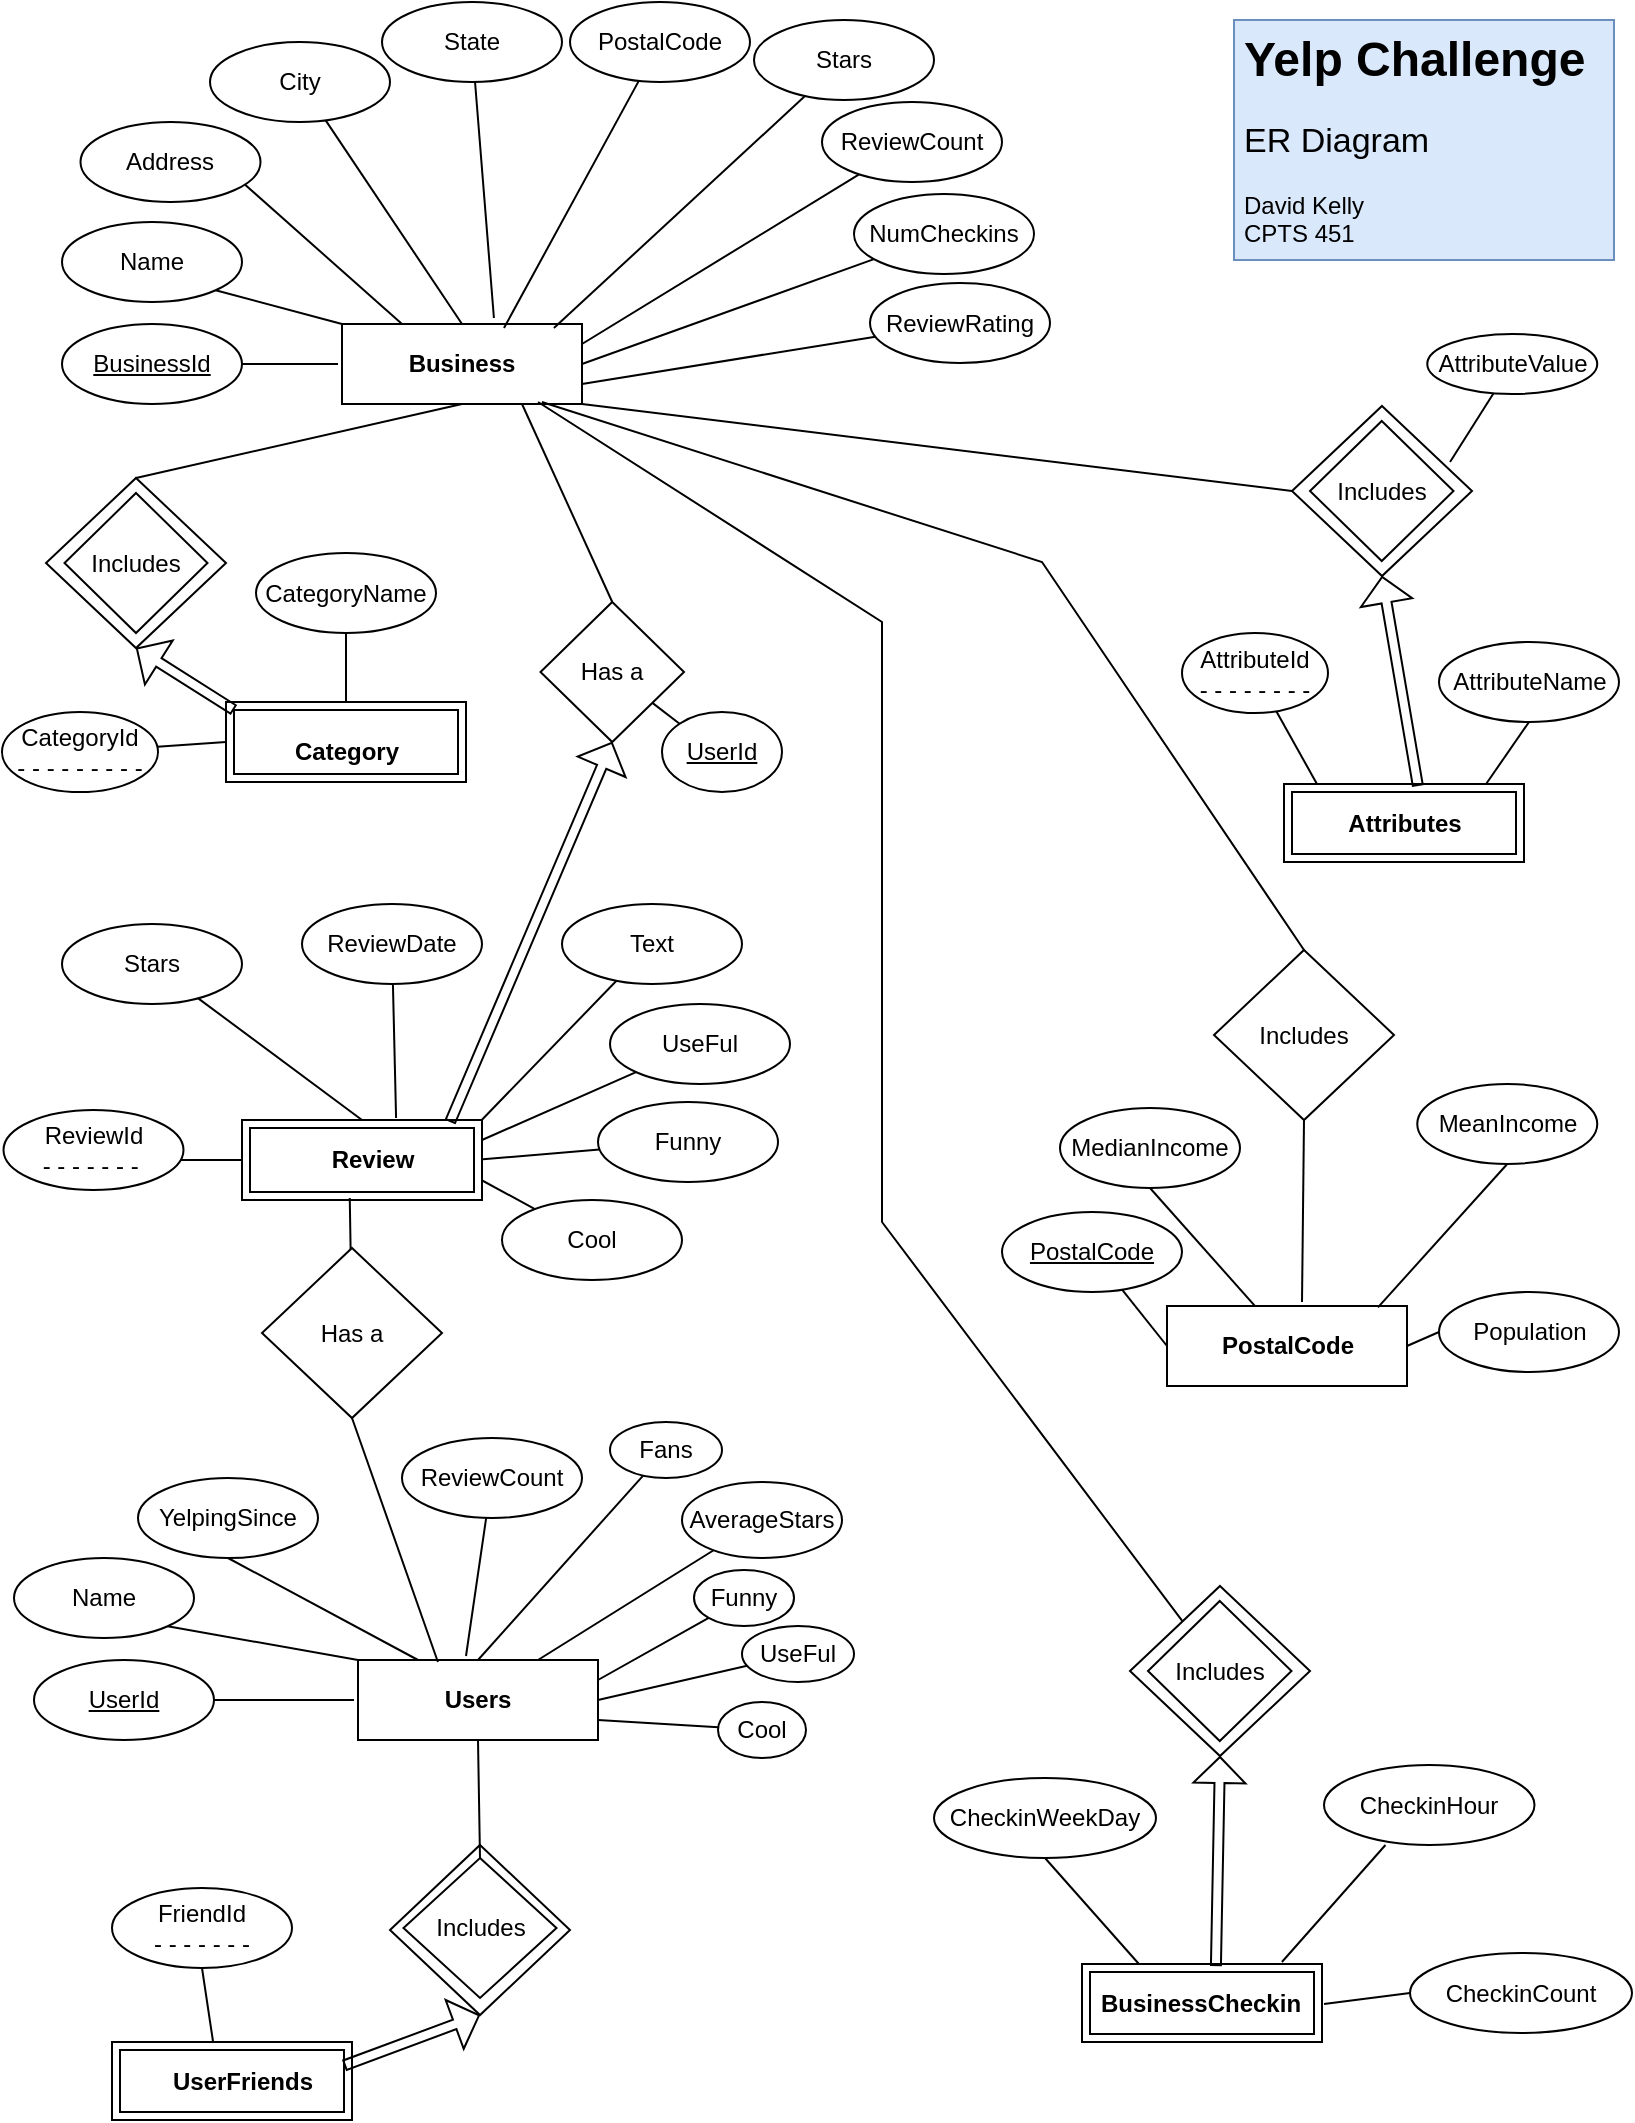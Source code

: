 <mxfile version="21.0.8" type="device"><diagram name="Page-1" id="TflIhV6QT72fkJshPCUk"><mxGraphModel dx="1999" dy="1097" grid="1" gridSize="10" guides="1" tooltips="1" connect="1" arrows="1" fold="1" page="1" pageScale="1" pageWidth="850" pageHeight="1100" math="0" shadow="0"><root><mxCell id="0"/><mxCell id="1" parent="0"/><mxCell id="lvcq60P8RQVUmW6dUw-6-2" style="rounded=0;orthogonalLoop=1;jettySize=auto;html=1;exitX=1;exitY=1;exitDx=0;exitDy=0;entryX=0;entryY=0;entryDx=0;entryDy=0;strokeColor=default;endArrow=none;endFill=0;" parent="1" source="lvcq60P8RQVUmW6dUw-6-3" target="lvcq60P8RQVUmW6dUw-6-4" edge="1"><mxGeometry relative="1" as="geometry"/></mxCell><mxCell id="lvcq60P8RQVUmW6dUw-6-3" value="Name" style="ellipse;whiteSpace=wrap;html=1;" parent="1" vertex="1"><mxGeometry x="50" y="120" width="90" height="40" as="geometry"/></mxCell><mxCell id="lvcq60P8RQVUmW6dUw-6-4" value="&lt;b&gt;Business&lt;/b&gt;" style="rounded=0;whiteSpace=wrap;html=1;" parent="1" vertex="1"><mxGeometry x="190" y="171" width="120" height="40" as="geometry"/></mxCell><mxCell id="lvcq60P8RQVUmW6dUw-6-7" style="rounded=0;orthogonalLoop=1;jettySize=auto;html=1;entryX=0.25;entryY=0;entryDx=0;entryDy=0;strokeColor=default;endArrow=none;endFill=0;" parent="1" target="lvcq60P8RQVUmW6dUw-6-4" edge="1"><mxGeometry relative="1" as="geometry"><mxPoint x="140" y="100" as="sourcePoint"/></mxGeometry></mxCell><mxCell id="lvcq60P8RQVUmW6dUw-6-8" value="Address" style="ellipse;whiteSpace=wrap;html=1;" parent="1" vertex="1"><mxGeometry x="59.25" y="70" width="90" height="40" as="geometry"/></mxCell><mxCell id="lvcq60P8RQVUmW6dUw-6-9" style="rounded=0;orthogonalLoop=1;jettySize=auto;html=1;entryX=0.5;entryY=0;entryDx=0;entryDy=0;strokeColor=default;endArrow=none;endFill=0;" parent="1" source="lvcq60P8RQVUmW6dUw-6-10" target="lvcq60P8RQVUmW6dUw-6-4" edge="1"><mxGeometry relative="1" as="geometry"/></mxCell><mxCell id="lvcq60P8RQVUmW6dUw-6-10" value="City" style="ellipse;whiteSpace=wrap;html=1;" parent="1" vertex="1"><mxGeometry x="124" y="30" width="90" height="40" as="geometry"/></mxCell><mxCell id="lvcq60P8RQVUmW6dUw-6-12" value="" style="edgeStyle=none;rounded=0;orthogonalLoop=1;jettySize=auto;html=1;strokeColor=default;strokeWidth=1;endArrow=none;endFill=0;sourcePerimeterSpacing=0;targetPerimeterSpacing=2;fillColor=none;" parent="1" target="lvcq60P8RQVUmW6dUw-6-4" edge="1"><mxGeometry relative="1" as="geometry"><mxPoint x="118" y="191" as="sourcePoint"/></mxGeometry></mxCell><mxCell id="lvcq60P8RQVUmW6dUw-6-17" value="" style="rounded=0;orthogonalLoop=1;jettySize=auto;html=1;strokeColor=default;endArrow=none;endFill=0;entryX=0.883;entryY=0.05;entryDx=0;entryDy=0;entryPerimeter=0;" parent="1" source="lvcq60P8RQVUmW6dUw-6-18" target="lvcq60P8RQVUmW6dUw-6-4" edge="1"><mxGeometry relative="1" as="geometry"><mxPoint x="271" y="191" as="targetPoint"/></mxGeometry></mxCell><mxCell id="lvcq60P8RQVUmW6dUw-6-18" value="Stars" style="ellipse;whiteSpace=wrap;html=1;" parent="1" vertex="1"><mxGeometry x="396" y="19" width="90" height="40" as="geometry"/></mxCell><mxCell id="lvcq60P8RQVUmW6dUw-6-19" value="" style="rounded=0;orthogonalLoop=1;jettySize=auto;html=1;strokeColor=default;endArrow=none;endFill=0;entryX=1;entryY=0.25;entryDx=0;entryDy=0;" parent="1" source="lvcq60P8RQVUmW6dUw-6-20" target="lvcq60P8RQVUmW6dUw-6-4" edge="1"><mxGeometry relative="1" as="geometry"><mxPoint x="330" y="170" as="targetPoint"/></mxGeometry></mxCell><mxCell id="lvcq60P8RQVUmW6dUw-6-20" value="ReviewCount" style="ellipse;whiteSpace=wrap;html=1;" parent="1" vertex="1"><mxGeometry x="430" y="60" width="90" height="40" as="geometry"/></mxCell><mxCell id="lvcq60P8RQVUmW6dUw-6-25" value="CategoryName" style="ellipse;whiteSpace=wrap;html=1;" parent="1" vertex="1"><mxGeometry x="147" y="285.5" width="90" height="40" as="geometry"/></mxCell><mxCell id="lvcq60P8RQVUmW6dUw-6-28" value="" style="edgeStyle=none;rounded=0;orthogonalLoop=1;jettySize=auto;html=1;strokeColor=default;strokeWidth=1;endArrow=none;endFill=0;sourcePerimeterSpacing=0;targetPerimeterSpacing=2;fillColor=none;entryX=0;entryY=0.5;entryDx=0;entryDy=0;entryPerimeter=0;" parent="1" source="lvcq60P8RQVUmW6dUw-6-29" target="lvcq60P8RQVUmW6dUw-6-182" edge="1"><mxGeometry relative="1" as="geometry"><mxPoint x="132" y="415" as="targetPoint"/></mxGeometry></mxCell><mxCell id="lvcq60P8RQVUmW6dUw-6-29" value="&lt;div&gt;CategoryId&lt;/div&gt;&lt;div&gt;- - - - - - - - -&lt;br&gt;&lt;/div&gt;" style="ellipse;whiteSpace=wrap;html=1;strokeWidth=1;" parent="1" vertex="1"><mxGeometry x="20" y="365" width="78" height="40" as="geometry"/></mxCell><mxCell id="lvcq60P8RQVUmW6dUw-6-34" style="rounded=0;orthogonalLoop=1;jettySize=auto;html=1;exitX=0.5;exitY=1;exitDx=0;exitDy=0;entryX=0.842;entryY=0;entryDx=0;entryDy=0;strokeColor=default;endArrow=none;endFill=0;entryPerimeter=0;" parent="1" source="lvcq60P8RQVUmW6dUw-6-35" edge="1" target="lvcq60P8RQVUmW6dUw-6-187"><mxGeometry relative="1" as="geometry"><mxPoint x="667" y="402" as="targetPoint"/></mxGeometry></mxCell><mxCell id="lvcq60P8RQVUmW6dUw-6-35" value="AttributeName" style="ellipse;whiteSpace=wrap;html=1;" parent="1" vertex="1"><mxGeometry x="738.5" y="330" width="90" height="40" as="geometry"/></mxCell><mxCell id="lvcq60P8RQVUmW6dUw-6-36" style="rounded=0;orthogonalLoop=1;jettySize=auto;html=1;entryX=0.878;entryY=0.329;entryDx=0;entryDy=0;strokeColor=default;endArrow=none;endFill=0;entryPerimeter=0;" parent="1" source="lvcq60P8RQVUmW6dUw-6-37" edge="1" target="lvcq60P8RQVUmW6dUw-6-162"><mxGeometry relative="1" as="geometry"><mxPoint x="759.96" y="271.5" as="targetPoint"/></mxGeometry></mxCell><mxCell id="lvcq60P8RQVUmW6dUw-6-37" value="AttributeValue" style="ellipse;whiteSpace=wrap;html=1;" parent="1" vertex="1"><mxGeometry x="732.63" y="176" width="85" height="30" as="geometry"/></mxCell><mxCell id="lvcq60P8RQVUmW6dUw-6-38" value="" style="edgeStyle=none;rounded=0;orthogonalLoop=1;jettySize=auto;html=1;strokeColor=default;strokeWidth=1;endArrow=none;endFill=0;sourcePerimeterSpacing=0;targetPerimeterSpacing=2;fillColor=none;entryX=0.142;entryY=0.026;entryDx=0;entryDy=0;entryPerimeter=0;" parent="1" source="lvcq60P8RQVUmW6dUw-6-39" edge="1" target="lvcq60P8RQVUmW6dUw-6-187"><mxGeometry relative="1" as="geometry"><mxPoint x="617" y="408.19" as="targetPoint"/></mxGeometry></mxCell><mxCell id="lvcq60P8RQVUmW6dUw-6-39" value="&lt;div&gt;AttributeId&lt;/div&gt;&lt;div&gt;- - - - - - - - &lt;br&gt;&lt;/div&gt;" style="ellipse;whiteSpace=wrap;html=1;" parent="1" vertex="1"><mxGeometry x="610" y="325.5" width="73" height="40" as="geometry"/></mxCell><mxCell id="lvcq60P8RQVUmW6dUw-6-50" style="rounded=0;orthogonalLoop=1;jettySize=auto;html=1;exitX=1;exitY=1;exitDx=0;exitDy=0;entryX=0;entryY=0;entryDx=0;entryDy=0;strokeColor=default;endArrow=none;endFill=0;" parent="1" source="lvcq60P8RQVUmW6dUw-6-58" target="lvcq60P8RQVUmW6dUw-6-51" edge="1"><mxGeometry relative="1" as="geometry"><mxPoint x="112.82" y="802.142" as="sourcePoint"/></mxGeometry></mxCell><mxCell id="lvcq60P8RQVUmW6dUw-6-51" value="&lt;b&gt;Users&lt;/b&gt;" style="rounded=0;whiteSpace=wrap;html=1;" parent="1" vertex="1"><mxGeometry x="198" y="839" width="120" height="40" as="geometry"/></mxCell><mxCell id="lvcq60P8RQVUmW6dUw-6-52" style="rounded=0;orthogonalLoop=1;jettySize=auto;html=1;exitX=0.5;exitY=1;exitDx=0;exitDy=0;entryX=0.25;entryY=0;entryDx=0;entryDy=0;strokeColor=default;endArrow=none;endFill=0;" parent="1" source="lvcq60P8RQVUmW6dUw-6-53" target="lvcq60P8RQVUmW6dUw-6-51" edge="1"><mxGeometry relative="1" as="geometry"/></mxCell><mxCell id="lvcq60P8RQVUmW6dUw-6-53" value="YelpingSince" style="ellipse;whiteSpace=wrap;html=1;" parent="1" vertex="1"><mxGeometry x="88" y="748" width="90" height="40" as="geometry"/></mxCell><mxCell id="lvcq60P8RQVUmW6dUw-6-54" style="rounded=0;orthogonalLoop=1;jettySize=auto;html=1;entryX=0.45;entryY=-0.05;entryDx=0;entryDy=0;strokeColor=default;endArrow=none;endFill=0;entryPerimeter=0;" parent="1" source="lvcq60P8RQVUmW6dUw-6-55" target="lvcq60P8RQVUmW6dUw-6-51" edge="1"><mxGeometry relative="1" as="geometry"/></mxCell><mxCell id="lvcq60P8RQVUmW6dUw-6-55" value="ReviewCount" style="ellipse;whiteSpace=wrap;html=1;" parent="1" vertex="1"><mxGeometry x="220" y="728" width="90" height="40" as="geometry"/></mxCell><mxCell id="lvcq60P8RQVUmW6dUw-6-56" value="" style="edgeStyle=none;rounded=0;orthogonalLoop=1;jettySize=auto;html=1;strokeColor=default;strokeWidth=1;endArrow=none;endFill=0;sourcePerimeterSpacing=0;targetPerimeterSpacing=2;fillColor=none;" parent="1" source="lvcq60P8RQVUmW6dUw-6-57" target="lvcq60P8RQVUmW6dUw-6-51" edge="1"><mxGeometry relative="1" as="geometry"/></mxCell><mxCell id="lvcq60P8RQVUmW6dUw-6-57" value="&lt;u&gt;UserId&lt;/u&gt;" style="ellipse;whiteSpace=wrap;html=1;" parent="1" vertex="1"><mxGeometry x="36" y="839" width="90" height="40" as="geometry"/></mxCell><mxCell id="lvcq60P8RQVUmW6dUw-6-58" value="Name" style="ellipse;whiteSpace=wrap;html=1;" parent="1" vertex="1"><mxGeometry x="26" y="788" width="90" height="40" as="geometry"/></mxCell><mxCell id="lvcq60P8RQVUmW6dUw-6-59" style="rounded=0;orthogonalLoop=1;jettySize=auto;html=1;strokeColor=default;endArrow=none;endFill=0;entryX=0.5;entryY=0;entryDx=0;entryDy=0;" parent="1" source="lvcq60P8RQVUmW6dUw-6-60" target="lvcq60P8RQVUmW6dUw-6-51" edge="1"><mxGeometry relative="1" as="geometry"><mxPoint x="326" y="828" as="targetPoint"/></mxGeometry></mxCell><mxCell id="lvcq60P8RQVUmW6dUw-6-60" value="Fans" style="ellipse;whiteSpace=wrap;html=1;" parent="1" vertex="1"><mxGeometry x="324" y="720" width="56" height="28" as="geometry"/></mxCell><mxCell id="lvcq60P8RQVUmW6dUw-6-61" style="rounded=0;orthogonalLoop=1;jettySize=auto;html=1;entryX=0.75;entryY=0;entryDx=0;entryDy=0;strokeColor=default;endArrow=none;endFill=0;" parent="1" source="lvcq60P8RQVUmW6dUw-6-62" target="lvcq60P8RQVUmW6dUw-6-51" edge="1"><mxGeometry relative="1" as="geometry"><mxPoint x="327" y="860" as="targetPoint"/></mxGeometry></mxCell><mxCell id="lvcq60P8RQVUmW6dUw-6-62" value="AverageStars" style="ellipse;whiteSpace=wrap;html=1;" parent="1" vertex="1"><mxGeometry x="360" y="750" width="80" height="38" as="geometry"/></mxCell><mxCell id="lvcq60P8RQVUmW6dUw-6-63" style="rounded=0;orthogonalLoop=1;jettySize=auto;html=1;entryX=1;entryY=0.25;entryDx=0;entryDy=0;strokeColor=default;endArrow=none;endFill=0;" parent="1" source="lvcq60P8RQVUmW6dUw-6-64" target="lvcq60P8RQVUmW6dUw-6-51" edge="1"><mxGeometry relative="1" as="geometry"><mxPoint x="517" y="870" as="targetPoint"/></mxGeometry></mxCell><mxCell id="lvcq60P8RQVUmW6dUw-6-64" value="Funny" style="ellipse;whiteSpace=wrap;html=1;" parent="1" vertex="1"><mxGeometry x="366" y="794" width="50" height="28" as="geometry"/></mxCell><mxCell id="lvcq60P8RQVUmW6dUw-6-67" style="rounded=0;orthogonalLoop=1;jettySize=auto;html=1;entryX=1;entryY=0.5;entryDx=0;entryDy=0;strokeColor=default;endArrow=none;endFill=0;" parent="1" source="lvcq60P8RQVUmW6dUw-6-68" target="lvcq60P8RQVUmW6dUw-6-51" edge="1"><mxGeometry relative="1" as="geometry"><mxPoint x="456" y="863.5" as="targetPoint"/></mxGeometry></mxCell><mxCell id="lvcq60P8RQVUmW6dUw-6-68" value="UseFul" style="ellipse;whiteSpace=wrap;html=1;" parent="1" vertex="1"><mxGeometry x="390" y="822" width="56" height="28" as="geometry"/></mxCell><mxCell id="lvcq60P8RQVUmW6dUw-6-71" style="rounded=0;orthogonalLoop=1;jettySize=auto;html=1;entryX=1;entryY=0.75;entryDx=0;entryDy=0;strokeColor=default;endArrow=none;endFill=0;" parent="1" source="lvcq60P8RQVUmW6dUw-6-72" target="lvcq60P8RQVUmW6dUw-6-51" edge="1"><mxGeometry relative="1" as="geometry"><mxPoint x="426" y="929" as="targetPoint"/></mxGeometry></mxCell><mxCell id="lvcq60P8RQVUmW6dUw-6-72" value="Cool" style="ellipse;whiteSpace=wrap;html=1;" parent="1" vertex="1"><mxGeometry x="378" y="860" width="44" height="28" as="geometry"/></mxCell><mxCell id="lvcq60P8RQVUmW6dUw-6-80" style="rounded=0;orthogonalLoop=1;jettySize=auto;html=1;exitX=0.5;exitY=1;exitDx=0;exitDy=0;strokeColor=default;endArrow=none;endFill=0;entryX=0.425;entryY=0.077;entryDx=0;entryDy=0;entryPerimeter=0;" parent="1" source="lvcq60P8RQVUmW6dUw-6-81" target="lvcq60P8RQVUmW6dUw-6-206" edge="1"><mxGeometry relative="1" as="geometry"><mxPoint x="100.04" y="1032" as="targetPoint"/><Array as="points"/></mxGeometry></mxCell><mxCell id="lvcq60P8RQVUmW6dUw-6-81" value="&lt;div&gt;FriendId&lt;/div&gt;&lt;div&gt;- - - - - - - &lt;br&gt;&lt;/div&gt;" style="ellipse;whiteSpace=wrap;html=1;" parent="1" vertex="1"><mxGeometry x="75" y="953" width="90" height="40" as="geometry"/></mxCell><mxCell id="lvcq60P8RQVUmW6dUw-6-100" style="rounded=0;orthogonalLoop=1;jettySize=auto;html=1;entryX=0.5;entryY=0;entryDx=0;entryDy=0;strokeColor=default;endArrow=none;endFill=0;entryPerimeter=0;" parent="1" source="lvcq60P8RQVUmW6dUw-6-101" target="lvcq60P8RQVUmW6dUw-6-190" edge="1"><mxGeometry relative="1" as="geometry"><mxPoint x="208.96" y="568" as="targetPoint"/></mxGeometry></mxCell><mxCell id="lvcq60P8RQVUmW6dUw-6-101" value="Stars" style="ellipse;whiteSpace=wrap;html=1;" parent="1" vertex="1"><mxGeometry x="50" y="471" width="90" height="40" as="geometry"/></mxCell><mxCell id="lvcq60P8RQVUmW6dUw-6-102" value="" style="edgeStyle=none;rounded=0;orthogonalLoop=1;jettySize=auto;html=1;strokeColor=default;strokeWidth=1;endArrow=none;endFill=0;sourcePerimeterSpacing=0;targetPerimeterSpacing=2;fillColor=none;entryX=0;entryY=0.5;entryDx=0;entryDy=0;entryPerimeter=0;" parent="1" target="lvcq60P8RQVUmW6dUw-6-190" edge="1"><mxGeometry relative="1" as="geometry"><mxPoint x="90" y="589" as="sourcePoint"/><mxPoint x="164" y="589" as="targetPoint"/></mxGeometry></mxCell><mxCell id="lvcq60P8RQVUmW6dUw-6-103" value="&lt;span&gt;ReviewId&lt;br&gt;- - - - - - -&amp;nbsp;&lt;br&gt;&lt;/span&gt;" style="ellipse;whiteSpace=wrap;html=1;fontStyle=0" parent="1" vertex="1"><mxGeometry x="20.75" y="564" width="90" height="40" as="geometry"/></mxCell><mxCell id="lvcq60P8RQVUmW6dUw-6-104" value="&lt;u&gt;UserId&lt;/u&gt;" style="ellipse;whiteSpace=wrap;html=1;" parent="1" vertex="1"><mxGeometry x="350" y="365" width="60" height="40" as="geometry"/></mxCell><mxCell id="lvcq60P8RQVUmW6dUw-6-105" style="rounded=0;orthogonalLoop=1;jettySize=auto;html=1;strokeColor=default;endArrow=none;endFill=0;entryX=0.642;entryY=-0.025;entryDx=0;entryDy=0;entryPerimeter=0;" parent="1" source="lvcq60P8RQVUmW6dUw-6-106" target="lvcq60P8RQVUmW6dUw-6-190" edge="1"><mxGeometry relative="1" as="geometry"><mxPoint x="226" y="569" as="targetPoint"/></mxGeometry></mxCell><mxCell id="lvcq60P8RQVUmW6dUw-6-106" value="ReviewDate" style="ellipse;whiteSpace=wrap;html=1;" parent="1" vertex="1"><mxGeometry x="170" y="461" width="90" height="40" as="geometry"/></mxCell><mxCell id="lvcq60P8RQVUmW6dUw-6-107" style="rounded=0;orthogonalLoop=1;jettySize=auto;html=1;entryX=1;entryY=0;entryDx=-4;entryDy=4;strokeColor=default;endArrow=none;endFill=0;entryPerimeter=0;" parent="1" source="lvcq60P8RQVUmW6dUw-6-108" target="lvcq60P8RQVUmW6dUw-6-190" edge="1"><mxGeometry relative="1" as="geometry"><mxPoint x="286" y="569" as="targetPoint"/></mxGeometry></mxCell><mxCell id="lvcq60P8RQVUmW6dUw-6-108" value="Text" style="ellipse;whiteSpace=wrap;html=1;" parent="1" vertex="1"><mxGeometry x="300" y="461" width="90" height="40" as="geometry"/></mxCell><mxCell id="lvcq60P8RQVUmW6dUw-6-109" style="rounded=0;orthogonalLoop=1;jettySize=auto;html=1;entryX=1;entryY=0.5;entryDx=-4;entryDy=0;strokeColor=default;endArrow=none;endFill=0;entryPerimeter=0;" parent="1" source="lvcq60P8RQVUmW6dUw-6-110" target="lvcq60P8RQVUmW6dUw-6-190" edge="1"><mxGeometry relative="1" as="geometry"><mxPoint x="286" y="579" as="targetPoint"/></mxGeometry></mxCell><mxCell id="lvcq60P8RQVUmW6dUw-6-112" value="UseFul" style="ellipse;whiteSpace=wrap;html=1;" parent="1" vertex="1"><mxGeometry x="324" y="511" width="90" height="40" as="geometry"/></mxCell><mxCell id="lvcq60P8RQVUmW6dUw-6-113" style="rounded=0;orthogonalLoop=1;jettySize=auto;html=1;entryX=0;entryY=0;entryDx=116;entryDy=28;strokeColor=default;endArrow=none;endFill=0;entryPerimeter=0;" parent="1" source="lvcq60P8RQVUmW6dUw-6-114" target="lvcq60P8RQVUmW6dUw-6-190" edge="1"><mxGeometry relative="1" as="geometry"><mxPoint x="286" y="599" as="targetPoint"/></mxGeometry></mxCell><mxCell id="lvcq60P8RQVUmW6dUw-6-114" value="Cool" style="ellipse;whiteSpace=wrap;html=1;" parent="1" vertex="1"><mxGeometry x="270" y="609" width="90" height="40" as="geometry"/></mxCell><mxCell id="lvcq60P8RQVUmW6dUw-6-115" value="" style="rounded=0;orthogonalLoop=1;jettySize=auto;html=1;entryX=0;entryY=0;entryDx=120;entryDy=10;strokeColor=default;endArrow=none;endFill=0;entryPerimeter=0;" parent="1" source="lvcq60P8RQVUmW6dUw-6-112" target="lvcq60P8RQVUmW6dUw-6-190" edge="1"><mxGeometry relative="1" as="geometry"><mxPoint x="286" y="569" as="targetPoint"/><mxPoint x="477" y="530" as="sourcePoint"/></mxGeometry></mxCell><mxCell id="lvcq60P8RQVUmW6dUw-6-110" value="Funny" style="ellipse;whiteSpace=wrap;html=1;" parent="1" vertex="1"><mxGeometry x="318" y="560" width="90" height="40" as="geometry"/></mxCell><mxCell id="lvcq60P8RQVUmW6dUw-6-135" style="rounded=0;orthogonalLoop=1;jettySize=auto;html=1;exitX=0.5;exitY=1;exitDx=0;exitDy=0;entryX=0.379;entryY=0.042;entryDx=0;entryDy=0;strokeColor=default;endArrow=none;endFill=0;entryPerimeter=0;" parent="1" source="lvcq60P8RQVUmW6dUw-6-141" target="lvcq60P8RQVUmW6dUw-6-136" edge="1"><mxGeometry relative="1" as="geometry"><mxPoint x="506.32" y="616.142" as="sourcePoint"/></mxGeometry></mxCell><mxCell id="lvcq60P8RQVUmW6dUw-6-136" value="&lt;b&gt;PostalCode&lt;/b&gt;" style="rounded=0;whiteSpace=wrap;html=1;" parent="1" vertex="1"><mxGeometry x="602.5" y="662" width="120" height="40" as="geometry"/></mxCell><mxCell id="lvcq60P8RQVUmW6dUw-6-137" style="rounded=0;orthogonalLoop=1;jettySize=auto;html=1;exitX=0.5;exitY=1;exitDx=0;exitDy=0;entryX=0.879;entryY=0.017;entryDx=0;entryDy=0;strokeColor=default;endArrow=none;endFill=0;entryPerimeter=0;" parent="1" source="lvcq60P8RQVUmW6dUw-6-138" target="lvcq60P8RQVUmW6dUw-6-136" edge="1"><mxGeometry relative="1" as="geometry"><Array as="points"/></mxGeometry></mxCell><mxCell id="lvcq60P8RQVUmW6dUw-6-138" value="MeanIncome" style="ellipse;whiteSpace=wrap;html=1;" parent="1" vertex="1"><mxGeometry x="727.63" y="551" width="90" height="40" as="geometry"/></mxCell><mxCell id="lvcq60P8RQVUmW6dUw-6-139" value="" style="edgeStyle=none;rounded=0;orthogonalLoop=1;jettySize=auto;html=1;strokeColor=default;strokeWidth=1;endArrow=none;endFill=0;sourcePerimeterSpacing=0;targetPerimeterSpacing=2;fillColor=none;entryX=0;entryY=0.5;entryDx=0;entryDy=0;" parent="1" source="lvcq60P8RQVUmW6dUw-6-140" target="lvcq60P8RQVUmW6dUw-6-136" edge="1"><mxGeometry relative="1" as="geometry"/></mxCell><mxCell id="lvcq60P8RQVUmW6dUw-6-140" value="&lt;u&gt;PostalCode&lt;/u&gt;" style="ellipse;whiteSpace=wrap;html=1;" parent="1" vertex="1"><mxGeometry x="520" y="615" width="90" height="40" as="geometry"/></mxCell><mxCell id="lvcq60P8RQVUmW6dUw-6-141" value="MedianIncome" style="ellipse;whiteSpace=wrap;html=1;" parent="1" vertex="1"><mxGeometry x="549" y="563" width="90" height="40" as="geometry"/></mxCell><mxCell id="lvcq60P8RQVUmW6dUw-6-142" value="Population" style="ellipse;whiteSpace=wrap;html=1;" parent="1" vertex="1"><mxGeometry x="738.5" y="655" width="90" height="40" as="geometry"/></mxCell><mxCell id="lvcq60P8RQVUmW6dUw-6-143" style="rounded=0;orthogonalLoop=1;jettySize=auto;html=1;exitX=0;exitY=0.5;exitDx=0;exitDy=0;entryX=1;entryY=0.5;entryDx=0;entryDy=0;strokeColor=default;endArrow=none;endFill=0;" parent="1" source="lvcq60P8RQVUmW6dUw-6-142" target="lvcq60P8RQVUmW6dUw-6-136" edge="1"><mxGeometry relative="1" as="geometry"><mxPoint x="737.5" y="632" as="targetPoint"/><Array as="points"/></mxGeometry></mxCell><mxCell id="lvcq60P8RQVUmW6dUw-6-149" value="&lt;u&gt;BusinessId&lt;/u&gt;" style="ellipse;whiteSpace=wrap;html=1;" parent="1" vertex="1"><mxGeometry x="50" y="171" width="90" height="40" as="geometry"/></mxCell><mxCell id="lvcq60P8RQVUmW6dUw-6-158" value="Includes" style="rhombus;whiteSpace=wrap;html=1;" parent="1" vertex="1"><mxGeometry x="42" y="248" width="90" height="85" as="geometry"/></mxCell><mxCell id="lvcq60P8RQVUmW6dUw-6-160" value="" style="rounded=0;orthogonalLoop=1;jettySize=auto;html=1;strokeColor=default;endArrow=none;endFill=0;entryX=0.5;entryY=1;entryDx=0;entryDy=0;exitX=0.5;exitY=0;exitDx=0;exitDy=0;" parent="1" source="lvcq60P8RQVUmW6dUw-6-158" target="lvcq60P8RQVUmW6dUw-6-4" edge="1"><mxGeometry relative="1" as="geometry"><mxPoint x="320" y="211" as="targetPoint"/><mxPoint x="415" y="189" as="sourcePoint"/></mxGeometry></mxCell><mxCell id="lvcq60P8RQVUmW6dUw-6-162" value="Includes" style="rhombus;whiteSpace=wrap;html=1;" parent="1" vertex="1"><mxGeometry x="665" y="212" width="90" height="85" as="geometry"/></mxCell><mxCell id="lvcq60P8RQVUmW6dUw-6-163" value="" style="rounded=0;orthogonalLoop=1;jettySize=auto;html=1;strokeColor=default;endArrow=none;endFill=0;entryX=1;entryY=1;entryDx=0;entryDy=0;exitX=0;exitY=0.5;exitDx=0;exitDy=0;" parent="1" source="lvcq60P8RQVUmW6dUw-6-162" target="lvcq60P8RQVUmW6dUw-6-4" edge="1"><mxGeometry relative="1" as="geometry"><mxPoint x="342" y="211" as="targetPoint"/><mxPoint x="449" y="245" as="sourcePoint"/></mxGeometry></mxCell><mxCell id="lvcq60P8RQVUmW6dUw-6-165" value="Includes" style="rhombus;whiteSpace=wrap;html=1;" parent="1" vertex="1"><mxGeometry x="214" y="931.5" width="90" height="85" as="geometry"/></mxCell><mxCell id="lvcq60P8RQVUmW6dUw-6-172" value="&lt;h1&gt;Yelp Challenge&lt;/h1&gt;&lt;div&gt;&lt;font style=&quot;font-size: 17px;&quot;&gt;ER Diagram&lt;/font&gt;&lt;br&gt;&lt;/div&gt;&lt;div&gt;&lt;br&gt;&lt;/div&gt;&lt;div&gt;David Kelly&lt;/div&gt;&lt;div&gt;CPTS 451&lt;br&gt;&lt;/div&gt;" style="text;html=1;strokeColor=#6c8ebf;fillColor=#dae8fc;spacing=5;spacingTop=-20;whiteSpace=wrap;overflow=hidden;rounded=0;perimeterSpacing=5;" parent="1" vertex="1"><mxGeometry x="636" y="19" width="190" height="120" as="geometry"/></mxCell><mxCell id="lvcq60P8RQVUmW6dUw-6-182" value="" style="verticalLabelPosition=bottom;verticalAlign=top;html=1;shape=mxgraph.basic.frame;dx=4;whiteSpace=wrap;" parent="1" vertex="1"><mxGeometry x="132" y="360" width="120" height="40" as="geometry"/></mxCell><mxCell id="lvcq60P8RQVUmW6dUw-6-185" value="Includes" style="rhombus;whiteSpace=wrap;html=1;" parent="1" vertex="1"><mxGeometry x="51.25" y="255.5" width="71.5" height="70" as="geometry"/></mxCell><mxCell id="lvcq60P8RQVUmW6dUw-6-186" value="Includes" style="rhombus;whiteSpace=wrap;html=1;" parent="1" vertex="1"><mxGeometry x="674" y="219.5" width="71.75" height="70" as="geometry"/></mxCell><mxCell id="lvcq60P8RQVUmW6dUw-6-187" value="" style="verticalLabelPosition=bottom;verticalAlign=top;html=1;shape=mxgraph.basic.frame;dx=4;whiteSpace=wrap;" parent="1" vertex="1"><mxGeometry x="661" y="401" width="120" height="39" as="geometry"/></mxCell><mxCell id="lvcq60P8RQVUmW6dUw-6-188" value="&lt;b&gt;Attributes&lt;/b&gt;" style="text;html=1;align=center;verticalAlign=middle;resizable=0;points=[];autosize=1;strokeColor=none;fillColor=none;fontSize=12;" parent="1" vertex="1"><mxGeometry x="681" y="405.5" width="80" height="30" as="geometry"/></mxCell><mxCell id="lvcq60P8RQVUmW6dUw-6-189" value="Has a&lt;br&gt;" style="rhombus;whiteSpace=wrap;html=1;" parent="1" vertex="1"><mxGeometry x="289.25" y="310" width="71.75" height="70" as="geometry"/></mxCell><mxCell id="lvcq60P8RQVUmW6dUw-6-190" value="" style="verticalLabelPosition=bottom;verticalAlign=top;html=1;shape=mxgraph.basic.frame;dx=4;whiteSpace=wrap;" parent="1" vertex="1"><mxGeometry x="140" y="569" width="120" height="40" as="geometry"/></mxCell><mxCell id="lvcq60P8RQVUmW6dUw-6-191" value="&lt;b&gt;Review&lt;/b&gt;" style="text;html=1;align=center;verticalAlign=middle;resizable=0;points=[];autosize=1;strokeColor=none;fillColor=none;fontSize=12;" parent="1" vertex="1"><mxGeometry x="175" y="574" width="60" height="30" as="geometry"/></mxCell><mxCell id="lvcq60P8RQVUmW6dUw-6-199" value="" style="edgeStyle=none;rounded=0;orthogonalLoop=1;jettySize=auto;html=1;strokeColor=default;strokeWidth=1;endArrow=none;endFill=0;sourcePerimeterSpacing=0;targetPerimeterSpacing=2;fillColor=none;entryX=0.5;entryY=0;entryDx=0;entryDy=0;entryPerimeter=0;exitX=0.5;exitY=1;exitDx=0;exitDy=0;" parent="1" source="lvcq60P8RQVUmW6dUw-6-25" target="lvcq60P8RQVUmW6dUw-6-182" edge="1"><mxGeometry relative="1" as="geometry"><mxPoint x="102" y="393" as="sourcePoint"/><mxPoint x="152" y="390" as="targetPoint"/></mxGeometry></mxCell><mxCell id="lvcq60P8RQVUmW6dUw-6-200" value="&lt;b&gt;Category&lt;/b&gt;" style="text;html=1;align=center;verticalAlign=middle;resizable=0;points=[];autosize=1;strokeColor=none;fillColor=none;fontSize=12;" parent="1" vertex="1"><mxGeometry x="157" y="370" width="70" height="30" as="geometry"/></mxCell><mxCell id="lvcq60P8RQVUmW6dUw-6-202" value="Has a" style="rhombus;whiteSpace=wrap;html=1;" parent="1" vertex="1"><mxGeometry x="150" y="633" width="90" height="85" as="geometry"/></mxCell><mxCell id="lvcq60P8RQVUmW6dUw-6-203" style="rounded=0;orthogonalLoop=1;jettySize=auto;html=1;strokeColor=default;endArrow=none;endFill=0;exitX=0.449;exitY=0.975;exitDx=0;exitDy=0;exitPerimeter=0;" parent="1" source="lvcq60P8RQVUmW6dUw-6-190" target="lvcq60P8RQVUmW6dUw-6-202" edge="1"><mxGeometry relative="1" as="geometry"><mxPoint x="255" y="698" as="targetPoint"/><mxPoint x="246" y="630" as="sourcePoint"/></mxGeometry></mxCell><mxCell id="lvcq60P8RQVUmW6dUw-6-204" style="rounded=0;orthogonalLoop=1;jettySize=auto;html=1;strokeColor=default;endArrow=none;endFill=0;entryX=0.333;entryY=0.025;entryDx=0;entryDy=0;entryPerimeter=0;exitX=0.5;exitY=1;exitDx=0;exitDy=0;" parent="1" source="lvcq60P8RQVUmW6dUw-6-202" target="lvcq60P8RQVUmW6dUw-6-51" edge="1"><mxGeometry relative="1" as="geometry"><mxPoint x="118" y="709.5" as="targetPoint"/><mxPoint x="190" y="730" as="sourcePoint"/></mxGeometry></mxCell><mxCell id="lvcq60P8RQVUmW6dUw-6-205" value="Includes" style="rhombus;whiteSpace=wrap;html=1;" parent="1" vertex="1"><mxGeometry x="220.75" y="938" width="76.5" height="70" as="geometry"/></mxCell><mxCell id="lvcq60P8RQVUmW6dUw-6-206" value="" style="verticalLabelPosition=bottom;verticalAlign=top;html=1;shape=mxgraph.basic.frame;dx=4;whiteSpace=wrap;" parent="1" vertex="1"><mxGeometry x="75" y="1030" width="120" height="39" as="geometry"/></mxCell><mxCell id="lvcq60P8RQVUmW6dUw-6-207" value="&lt;b&gt;UserFriends&lt;/b&gt;" style="text;html=1;align=center;verticalAlign=middle;resizable=0;points=[];autosize=1;strokeColor=none;fillColor=none;fontSize=12;" parent="1" vertex="1"><mxGeometry x="95" y="1035" width="90" height="30" as="geometry"/></mxCell><mxCell id="lvcq60P8RQVUmW6dUw-6-243" value="Includes" style="rhombus;whiteSpace=wrap;html=1;" parent="1" vertex="1"><mxGeometry x="626" y="484" width="90" height="85" as="geometry"/></mxCell><mxCell id="lvcq60P8RQVUmW6dUw-6-246" value="" style="rounded=0;orthogonalLoop=1;jettySize=auto;html=1;strokeColor=default;endArrow=none;endFill=0;entryX=0.5;entryY=1;entryDx=0;entryDy=0;" parent="1" target="lvcq60P8RQVUmW6dUw-6-243" edge="1"><mxGeometry relative="1" as="geometry"><mxPoint x="540" y="250" as="targetPoint"/><mxPoint x="670" y="660" as="sourcePoint"/></mxGeometry></mxCell><mxCell id="lvcq60P8RQVUmW6dUw-6-247" value="" style="rounded=0;orthogonalLoop=1;jettySize=auto;html=1;strokeColor=default;endArrow=none;endFill=0;entryX=0.5;entryY=0;entryDx=0;entryDy=0;exitX=0.833;exitY=0.975;exitDx=0;exitDy=0;exitPerimeter=0;" parent="1" source="lvcq60P8RQVUmW6dUw-6-4" target="lvcq60P8RQVUmW6dUw-6-243" edge="1"><mxGeometry relative="1" as="geometry"><mxPoint x="505" y="288" as="targetPoint"/><mxPoint x="350" y="340" as="sourcePoint"/><Array as="points"><mxPoint x="540" y="290"/></Array></mxGeometry></mxCell><mxCell id="3GiPDRvCD58Hlek9WgTJ-1" style="edgeStyle=none;rounded=0;orthogonalLoop=1;jettySize=auto;html=1;exitX=0.867;exitY=0.025;exitDx=0;exitDy=0;strokeColor=default;endArrow=classic;endFill=0;targetPerimeterSpacing=0;sourcePerimeterSpacing=0;shape=flexArrow;startSize=2;endSize=4;width=5;exitPerimeter=0;entryX=0.5;entryY=1;entryDx=0;entryDy=0;" edge="1" parent="1" source="lvcq60P8RQVUmW6dUw-6-190" target="lvcq60P8RQVUmW6dUw-6-189"><mxGeometry relative="1" as="geometry"><mxPoint x="300" y="390" as="sourcePoint"/><mxPoint x="310" y="400" as="targetPoint"/><Array as="points"/></mxGeometry></mxCell><mxCell id="3GiPDRvCD58Hlek9WgTJ-2" value="" style="edgeStyle=none;rounded=0;orthogonalLoop=1;jettySize=auto;html=1;strokeColor=default;strokeWidth=1;endArrow=none;endFill=0;sourcePerimeterSpacing=0;targetPerimeterSpacing=2;fillColor=none;entryX=0.5;entryY=0;entryDx=0;entryDy=0;exitX=0.75;exitY=1;exitDx=0;exitDy=0;" edge="1" parent="1" source="lvcq60P8RQVUmW6dUw-6-4" target="lvcq60P8RQVUmW6dUw-6-189"><mxGeometry relative="1" as="geometry"><mxPoint x="280" y="250" as="sourcePoint"/><mxPoint x="285" y="284" as="targetPoint"/></mxGeometry></mxCell><mxCell id="3GiPDRvCD58Hlek9WgTJ-3" style="rounded=0;orthogonalLoop=1;jettySize=auto;html=1;entryX=0;entryY=0;entryDx=0;entryDy=0;strokeColor=default;endArrow=none;endFill=0;" edge="1" parent="1" source="lvcq60P8RQVUmW6dUw-6-189" target="lvcq60P8RQVUmW6dUw-6-104"><mxGeometry relative="1" as="geometry"><mxPoint x="350" y="390" as="sourcePoint"/><mxPoint x="435.93" y="422.858" as="targetPoint"/></mxGeometry></mxCell><mxCell id="3GiPDRvCD58Hlek9WgTJ-5" style="edgeStyle=none;rounded=0;orthogonalLoop=1;jettySize=auto;html=1;exitX=0;exitY=0;exitDx=116;exitDy=11.75;entryX=0.5;entryY=1;entryDx=0;entryDy=0;strokeColor=default;endArrow=classic;endFill=0;targetPerimeterSpacing=0;sourcePerimeterSpacing=0;shape=flexArrow;startSize=2;endSize=4;width=5;exitPerimeter=0;" edge="1" parent="1" source="lvcq60P8RQVUmW6dUw-6-206" target="lvcq60P8RQVUmW6dUw-6-165"><mxGeometry relative="1" as="geometry"><mxPoint x="300" y="1030" as="sourcePoint"/><mxPoint x="301" y="1083" as="targetPoint"/><Array as="points"/></mxGeometry></mxCell><mxCell id="3GiPDRvCD58Hlek9WgTJ-6" style="rounded=0;orthogonalLoop=1;jettySize=auto;html=1;strokeColor=default;endArrow=none;endFill=0;exitX=0.5;exitY=1;exitDx=0;exitDy=0;entryX=0.5;entryY=0;entryDx=0;entryDy=0;" edge="1" parent="1" source="lvcq60P8RQVUmW6dUw-6-51" target="lvcq60P8RQVUmW6dUw-6-205"><mxGeometry relative="1" as="geometry"><mxPoint x="258" y="910" as="targetPoint"/><mxPoint x="260" y="910" as="sourcePoint"/></mxGeometry></mxCell><mxCell id="3GiPDRvCD58Hlek9WgTJ-7" style="edgeStyle=none;rounded=0;orthogonalLoop=1;jettySize=auto;html=1;exitX=0.558;exitY=0.026;exitDx=0;exitDy=0;strokeColor=default;endArrow=classic;endFill=0;targetPerimeterSpacing=0;sourcePerimeterSpacing=0;shape=flexArrow;startSize=2;endSize=4;width=5;exitPerimeter=0;entryX=0.5;entryY=1;entryDx=0;entryDy=0;" edge="1" parent="1" source="lvcq60P8RQVUmW6dUw-6-187" target="lvcq60P8RQVUmW6dUw-6-162"><mxGeometry relative="1" as="geometry"><mxPoint x="690" y="350" as="sourcePoint"/><mxPoint x="761" y="151" as="targetPoint"/><Array as="points"/></mxGeometry></mxCell><mxCell id="3GiPDRvCD58Hlek9WgTJ-8" style="rounded=0;orthogonalLoop=1;jettySize=auto;html=1;entryX=0.675;entryY=0.05;entryDx=0;entryDy=0;strokeColor=default;endArrow=none;endFill=0;entryPerimeter=0;" edge="1" parent="1" source="3GiPDRvCD58Hlek9WgTJ-9" target="lvcq60P8RQVUmW6dUw-6-4"><mxGeometry relative="1" as="geometry"><mxPoint x="351" y="161" as="targetPoint"/></mxGeometry></mxCell><mxCell id="3GiPDRvCD58Hlek9WgTJ-9" value="PostalCode" style="ellipse;whiteSpace=wrap;html=1;" vertex="1" parent="1"><mxGeometry x="304" y="10" width="90" height="40" as="geometry"/></mxCell><mxCell id="3GiPDRvCD58Hlek9WgTJ-10" style="rounded=0;orthogonalLoop=1;jettySize=auto;html=1;entryX=0.633;entryY=-0.075;entryDx=0;entryDy=0;strokeColor=default;endArrow=none;endFill=0;entryPerimeter=0;" edge="1" parent="1" source="3GiPDRvCD58Hlek9WgTJ-11" target="lvcq60P8RQVUmW6dUw-6-4"><mxGeometry relative="1" as="geometry"><mxPoint x="346" y="151" as="targetPoint"/></mxGeometry></mxCell><mxCell id="3GiPDRvCD58Hlek9WgTJ-11" value="State" style="ellipse;whiteSpace=wrap;html=1;" vertex="1" parent="1"><mxGeometry x="210" y="10" width="90" height="40" as="geometry"/></mxCell><mxCell id="3GiPDRvCD58Hlek9WgTJ-12" value="" style="rounded=0;orthogonalLoop=1;jettySize=auto;html=1;strokeColor=default;endArrow=none;endFill=0;entryX=1;entryY=0.5;entryDx=0;entryDy=0;" edge="1" parent="1" source="3GiPDRvCD58Hlek9WgTJ-13" target="lvcq60P8RQVUmW6dUw-6-4"><mxGeometry relative="1" as="geometry"><mxPoint x="320" y="211" as="targetPoint"/></mxGeometry></mxCell><mxCell id="3GiPDRvCD58Hlek9WgTJ-13" value="NumCheckins" style="ellipse;whiteSpace=wrap;html=1;" vertex="1" parent="1"><mxGeometry x="446" y="106" width="90" height="40" as="geometry"/></mxCell><mxCell id="3GiPDRvCD58Hlek9WgTJ-14" value="" style="rounded=0;orthogonalLoop=1;jettySize=auto;html=1;strokeColor=default;endArrow=none;endFill=0;entryX=1;entryY=0.75;entryDx=0;entryDy=0;" edge="1" parent="1" source="3GiPDRvCD58Hlek9WgTJ-15" target="lvcq60P8RQVUmW6dUw-6-4"><mxGeometry relative="1" as="geometry"><mxPoint x="318" y="231.5" as="targetPoint"/></mxGeometry></mxCell><mxCell id="3GiPDRvCD58Hlek9WgTJ-15" value="ReviewRating" style="ellipse;whiteSpace=wrap;html=1;" vertex="1" parent="1"><mxGeometry x="454" y="150.5" width="90" height="40" as="geometry"/></mxCell><mxCell id="3GiPDRvCD58Hlek9WgTJ-16" style="rounded=0;orthogonalLoop=1;jettySize=auto;html=1;exitX=0.5;exitY=1;exitDx=0;exitDy=0;entryX=0;entryY=0;entryDx=32;entryDy=4;strokeColor=default;endArrow=none;endFill=0;entryPerimeter=0;" edge="1" parent="1" source="3GiPDRvCD58Hlek9WgTJ-17" target="3GiPDRvCD58Hlek9WgTJ-24"><mxGeometry relative="1" as="geometry"><mxPoint x="610" y="992" as="targetPoint"/></mxGeometry></mxCell><mxCell id="3GiPDRvCD58Hlek9WgTJ-17" value="CheckinWeekDay" style="ellipse;whiteSpace=wrap;html=1;" vertex="1" parent="1"><mxGeometry x="486" y="898" width="111" height="40" as="geometry"/></mxCell><mxCell id="3GiPDRvCD58Hlek9WgTJ-22" value="Includes" style="rhombus;whiteSpace=wrap;html=1;" vertex="1" parent="1"><mxGeometry x="584" y="802" width="90" height="85" as="geometry"/></mxCell><mxCell id="3GiPDRvCD58Hlek9WgTJ-23" value="Includes" style="rhombus;whiteSpace=wrap;html=1;" vertex="1" parent="1"><mxGeometry x="593" y="809.5" width="71.75" height="70" as="geometry"/></mxCell><mxCell id="3GiPDRvCD58Hlek9WgTJ-24" value="" style="verticalLabelPosition=bottom;verticalAlign=top;html=1;shape=mxgraph.basic.frame;dx=4;whiteSpace=wrap;" vertex="1" parent="1"><mxGeometry x="560" y="991" width="120" height="39" as="geometry"/></mxCell><mxCell id="3GiPDRvCD58Hlek9WgTJ-25" value="&lt;b&gt;BusinessCheckin&lt;/b&gt;" style="text;html=1;align=center;verticalAlign=middle;resizable=0;points=[];autosize=1;strokeColor=none;fillColor=none;fontSize=12;" vertex="1" parent="1"><mxGeometry x="559" y="995.5" width="120" height="30" as="geometry"/></mxCell><mxCell id="3GiPDRvCD58Hlek9WgTJ-26" style="edgeStyle=none;rounded=0;orthogonalLoop=1;jettySize=auto;html=1;exitX=0.558;exitY=0.026;exitDx=0;exitDy=0;strokeColor=default;endArrow=classic;endFill=0;targetPerimeterSpacing=0;sourcePerimeterSpacing=0;shape=flexArrow;startSize=2;endSize=4;width=5;exitPerimeter=0;entryX=0.5;entryY=1;entryDx=0;entryDy=0;" edge="1" parent="1" source="3GiPDRvCD58Hlek9WgTJ-24" target="3GiPDRvCD58Hlek9WgTJ-22"><mxGeometry relative="1" as="geometry"><mxPoint x="633" y="940" as="sourcePoint"/><mxPoint x="704" y="741" as="targetPoint"/><Array as="points"/></mxGeometry></mxCell><mxCell id="3GiPDRvCD58Hlek9WgTJ-27" style="rounded=0;orthogonalLoop=1;jettySize=auto;html=1;exitX=0.292;exitY=1;exitDx=0;exitDy=0;entryX=0.833;entryY=-0.026;entryDx=0;entryDy=0;strokeColor=default;endArrow=none;endFill=0;entryPerimeter=0;exitPerimeter=0;" edge="1" parent="1" source="3GiPDRvCD58Hlek9WgTJ-28" target="3GiPDRvCD58Hlek9WgTJ-24"><mxGeometry relative="1" as="geometry"><mxPoint x="671" y="1001" as="targetPoint"/></mxGeometry></mxCell><mxCell id="3GiPDRvCD58Hlek9WgTJ-28" value="CheckinHour" style="ellipse;whiteSpace=wrap;html=1;" vertex="1" parent="1"><mxGeometry x="681" y="891.5" width="105.25" height="40" as="geometry"/></mxCell><mxCell id="3GiPDRvCD58Hlek9WgTJ-29" style="rounded=0;orthogonalLoop=1;jettySize=auto;html=1;exitX=0;exitY=0.5;exitDx=0;exitDy=0;entryX=0.842;entryY=0;entryDx=0;entryDy=0;strokeColor=default;endArrow=none;endFill=0;entryPerimeter=0;" edge="1" parent="1" source="3GiPDRvCD58Hlek9WgTJ-30"><mxGeometry relative="1" as="geometry"><mxPoint x="681" y="1011" as="targetPoint"/></mxGeometry></mxCell><mxCell id="3GiPDRvCD58Hlek9WgTJ-30" value="CheckinCount" style="ellipse;whiteSpace=wrap;html=1;" vertex="1" parent="1"><mxGeometry x="724" y="985.5" width="111" height="40" as="geometry"/></mxCell><mxCell id="3GiPDRvCD58Hlek9WgTJ-33" value="" style="rounded=0;orthogonalLoop=1;jettySize=auto;html=1;strokeColor=default;endArrow=none;endFill=0;exitX=0.817;exitY=0.975;exitDx=0;exitDy=0;exitPerimeter=0;" edge="1" parent="1" source="lvcq60P8RQVUmW6dUw-6-4" target="3GiPDRvCD58Hlek9WgTJ-22"><mxGeometry relative="1" as="geometry"><mxPoint x="901" y="694" as="targetPoint"/><mxPoint x="520" y="420" as="sourcePoint"/><Array as="points"><mxPoint x="460" y="320"/><mxPoint x="460" y="620"/></Array></mxGeometry></mxCell><mxCell id="3GiPDRvCD58Hlek9WgTJ-34" style="edgeStyle=none;rounded=0;orthogonalLoop=1;jettySize=auto;html=1;exitX=0;exitY=0;exitDx=4;exitDy=4;strokeColor=default;endArrow=classic;endFill=0;targetPerimeterSpacing=0;sourcePerimeterSpacing=0;shape=flexArrow;startSize=2;endSize=4;width=5;exitPerimeter=0;entryX=0.5;entryY=1;entryDx=0;entryDy=0;" edge="1" parent="1" source="lvcq60P8RQVUmW6dUw-6-182" target="lvcq60P8RQVUmW6dUw-6-158"><mxGeometry relative="1" as="geometry"><mxPoint x="132" y="330" as="sourcePoint"/><mxPoint x="114" y="225" as="targetPoint"/><Array as="points"/></mxGeometry></mxCell></root></mxGraphModel></diagram></mxfile>